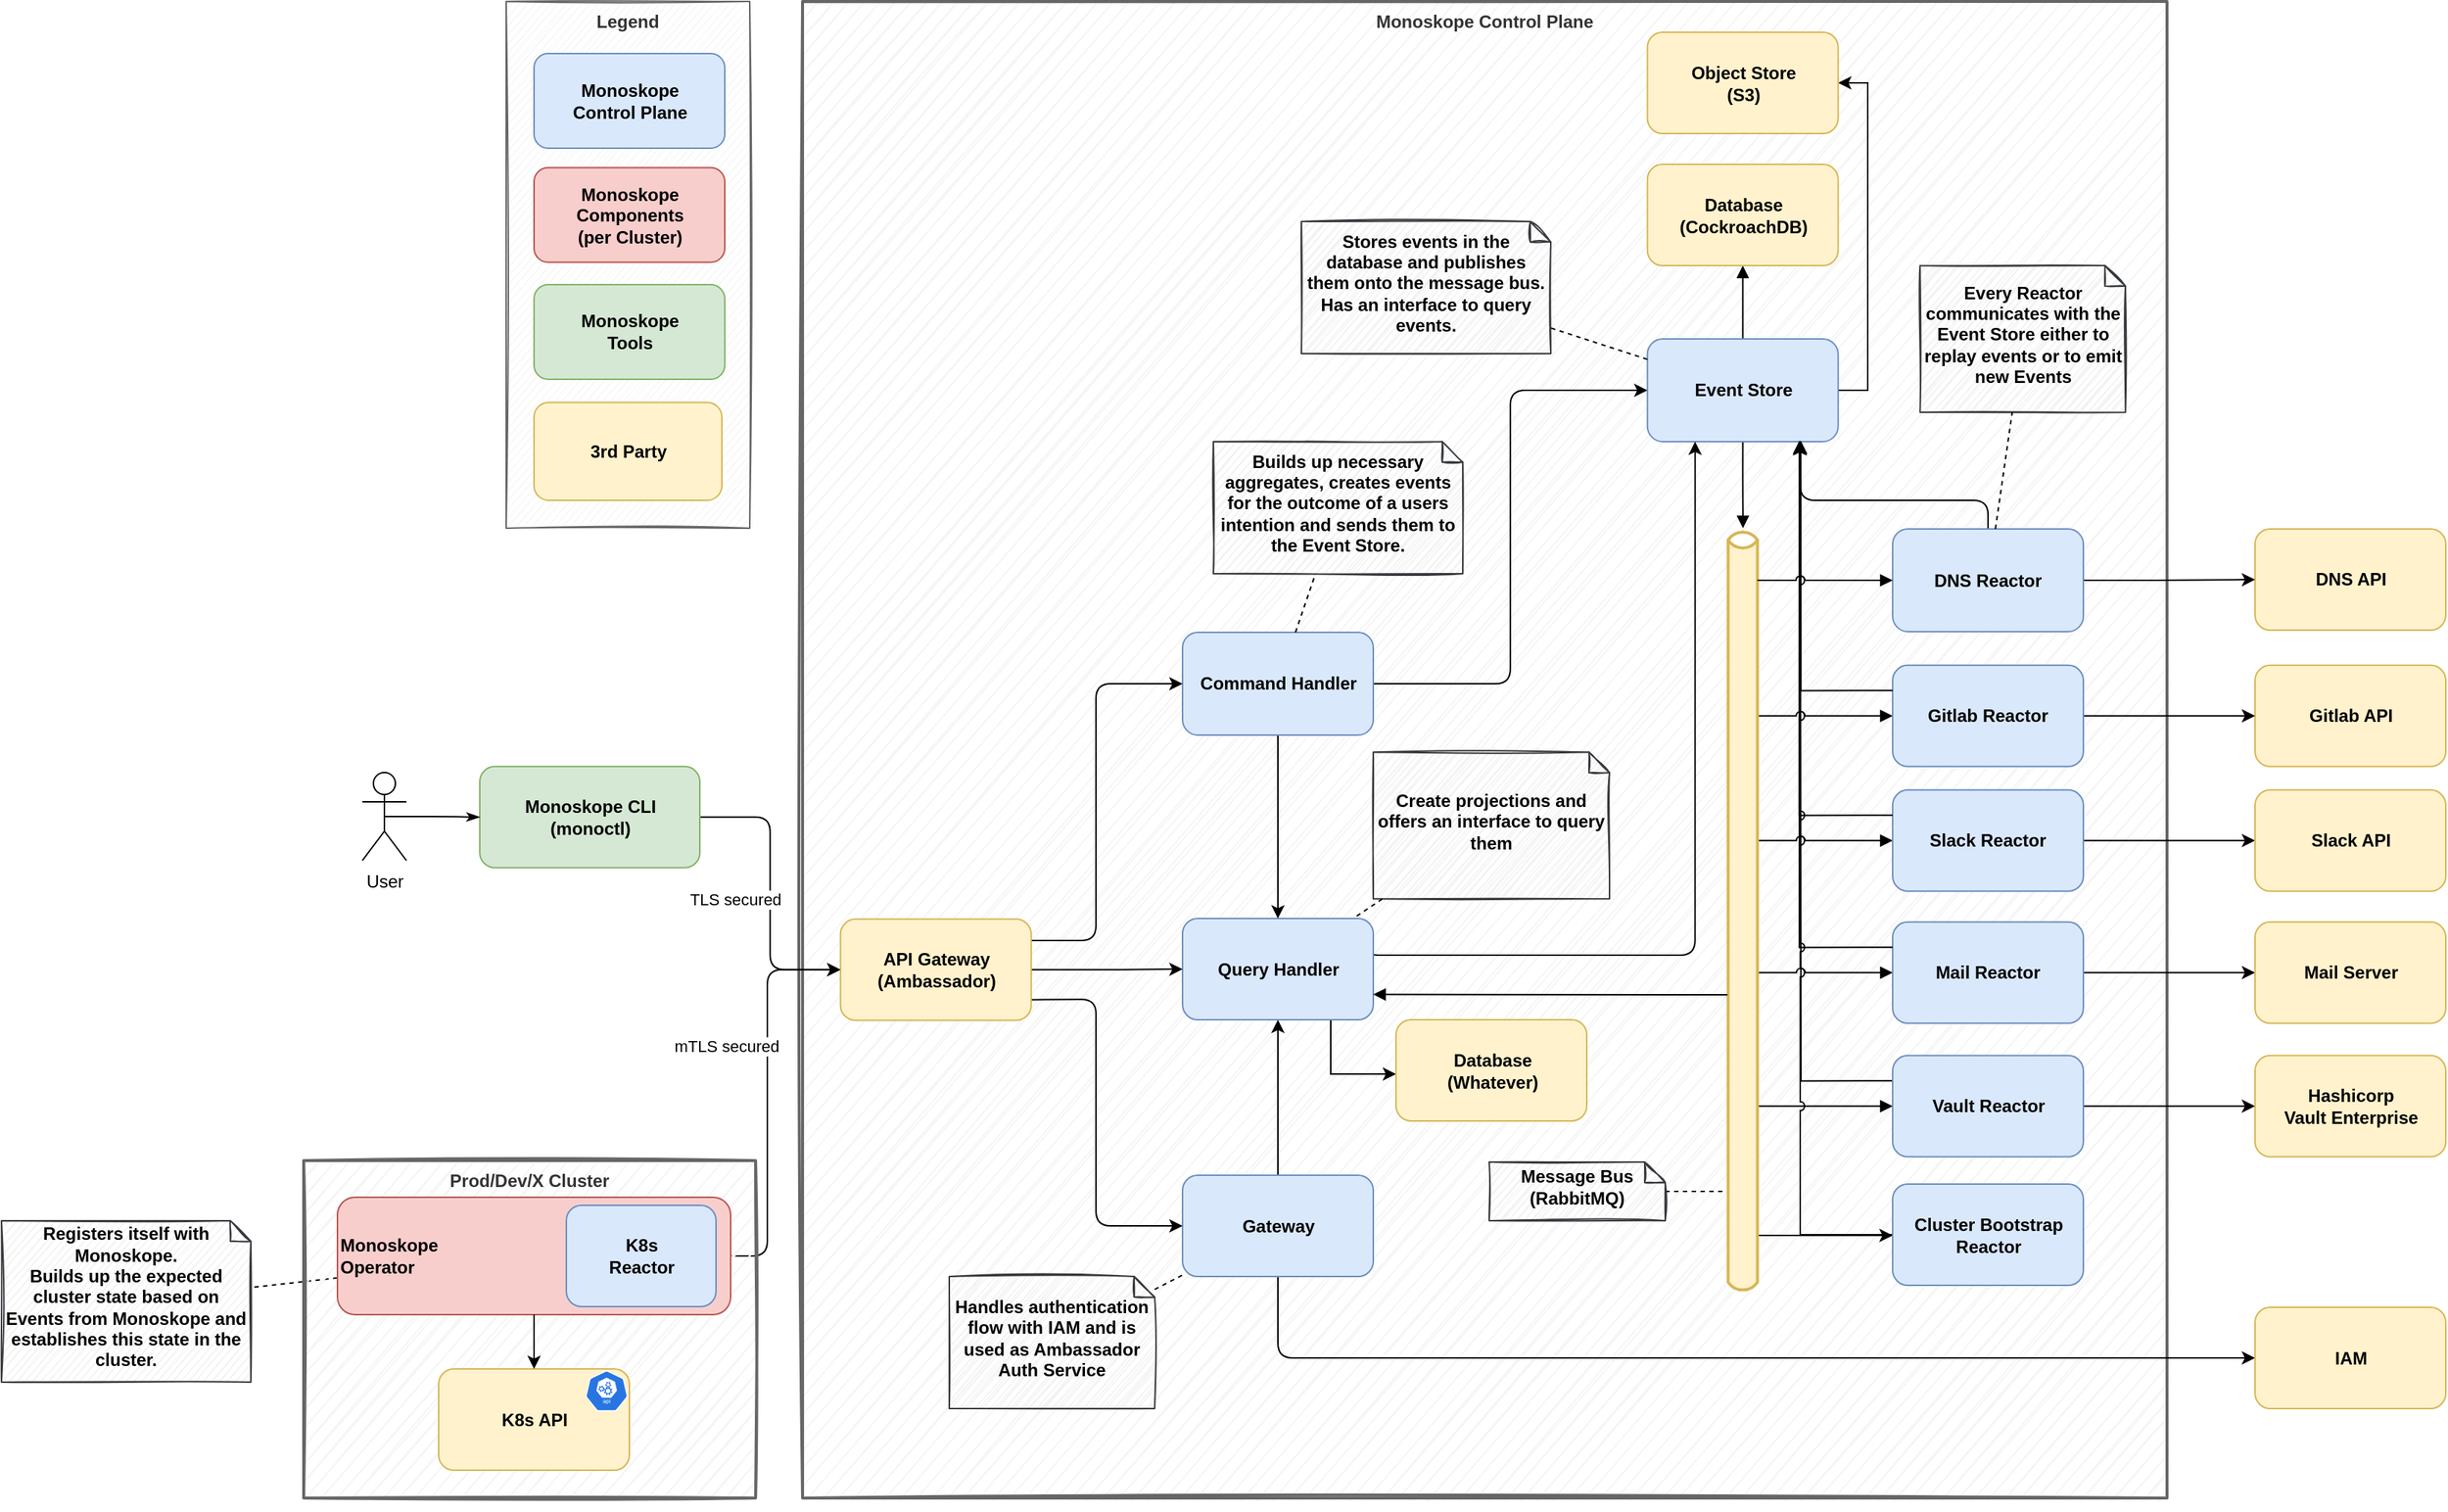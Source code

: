 <mxfile version="15.7.4" type="google"><diagram id="SGbLZNj3yh9Isk-d2bYR" name="Page-1"><mxGraphModel dx="3296" dy="1527" grid="0" gridSize="10" guides="1" tooltips="1" connect="1" arrows="1" fold="1" page="0" pageScale="1" pageWidth="1169" pageHeight="827" background="none" math="0" shadow="0" extFonts="Permanent Marker^https://fonts.googleapis.com/css?family=Permanent+Marker"><root><mxCell id="0"/><mxCell id="1" parent="0"/><mxCell id="U-aSnwew05tuNRAna6ra-5" value="Monoskope Control Plane" style="rounded=0;whiteSpace=wrap;html=1;horizontal=1;verticalAlign=top;fontStyle=1;align=center;labelPosition=center;verticalLabelPosition=middle;strokeWidth=2;labelBackgroundColor=none;shadow=0;sketch=1;fillColor=#f5f5f5;strokeColor=#666666;fontColor=#333333;" parent="1" vertex="1"><mxGeometry x="-100" y="-170" width="930" height="1020" as="geometry"/></mxCell><mxCell id="rC1X4ObYoTHLAGbS2XLQ-63" style="edgeStyle=orthogonalEdgeStyle;orthogonalLoop=1;jettySize=auto;html=1;entryX=0;entryY=0.5;entryDx=0;entryDy=0;" parent="1" source="rC1X4ObYoTHLAGbS2XLQ-64" target="ZnWo6h6wbn1s0phzMU5Q-3" edge="1"><mxGeometry relative="1" as="geometry"/></mxCell><mxCell id="rC1X4ObYoTHLAGbS2XLQ-64" value="&lt;div&gt;Monoskope CLI&lt;/div&gt;&lt;div&gt;(monoctl)&lt;br&gt;&lt;/div&gt;" style="html=1;dropTarget=0;align=center;fillColor=#d5e8d4;strokeColor=#82b366;fontStyle=1;rounded=1;" parent="1" vertex="1"><mxGeometry x="-320" y="351.43" width="150" height="69" as="geometry"/></mxCell><mxCell id="caEqWSf2xh2ev2g0q1uW-2" style="edgeStyle=orthogonalEdgeStyle;orthogonalLoop=1;jettySize=auto;html=1;exitX=0.5;exitY=1;exitDx=0;exitDy=0;entryX=0;entryY=0.5;entryDx=0;entryDy=0;" parent="1" source="rC1X4ObYoTHLAGbS2XLQ-73" target="xaQD0KuL5A7v5CLdUd_C-43" edge="1"><mxGeometry relative="1" as="geometry"><Array as="points"><mxPoint x="224" y="755"/></Array></mxGeometry></mxCell><mxCell id="PS-V4f92PFXoiEeSpZXg-1" style="edgeStyle=orthogonalEdgeStyle;rounded=0;orthogonalLoop=1;jettySize=auto;html=1;entryX=0.5;entryY=1;entryDx=0;entryDy=0;" parent="1" source="rC1X4ObYoTHLAGbS2XLQ-73" target="vSMXvsUza194xupWYMgM-17" edge="1"><mxGeometry relative="1" as="geometry"/></mxCell><mxCell id="rC1X4ObYoTHLAGbS2XLQ-73" value="&lt;div&gt;Gateway&lt;/div&gt;" style="html=1;dropTarget=0;align=center;fillColor=#dae8fc;strokeColor=#6c8ebf;fontStyle=1;rounded=1;" parent="1" vertex="1"><mxGeometry x="159" y="630" width="130" height="69" as="geometry"/></mxCell><mxCell id="vSMXvsUza194xupWYMgM-3" style="edgeStyle=none;orthogonalLoop=1;jettySize=auto;html=1;startArrow=none;startFill=0;endArrow=block;endFill=1;" parent="1" source="rC1X4ObYoTHLAGbS2XLQ-76" target="rC1X4ObYoTHLAGbS2XLQ-66" edge="1"><mxGeometry relative="1" as="geometry"><mxPoint x="170" y="174.517" as="targetPoint"/></mxGeometry></mxCell><mxCell id="8LtLgc1-dxKVXC6nbZOG-1" style="edgeStyle=orthogonalEdgeStyle;orthogonalLoop=1;jettySize=auto;html=1;exitX=0.5;exitY=1;exitDx=0;exitDy=0;startArrow=none;startFill=0;endArrow=block;endFill=1;" parent="1" source="rC1X4ObYoTHLAGbS2XLQ-76" edge="1"><mxGeometry relative="1" as="geometry"><mxPoint x="541" y="189" as="targetPoint"/></mxGeometry></mxCell><mxCell id="b0zRt_yy7SLrkE2Babir-2" style="edgeStyle=orthogonalEdgeStyle;orthogonalLoop=1;jettySize=auto;html=1;exitX=0.25;exitY=1;exitDx=0;exitDy=0;" parent="1" source="rC1X4ObYoTHLAGbS2XLQ-76" edge="1"><mxGeometry relative="1" as="geometry"><mxPoint x="508" y="130" as="targetPoint"/></mxGeometry></mxCell><mxCell id="eQcvw2bmBn9mX4tT3jIg-3" style="edgeStyle=orthogonalEdgeStyle;rounded=0;orthogonalLoop=1;jettySize=auto;html=1;entryX=1;entryY=0.5;entryDx=0;entryDy=0;" parent="1" source="rC1X4ObYoTHLAGbS2XLQ-76" target="eQcvw2bmBn9mX4tT3jIg-1" edge="1"><mxGeometry relative="1" as="geometry"><Array as="points"><mxPoint x="626" y="95"/><mxPoint x="626" y="-114"/></Array></mxGeometry></mxCell><mxCell id="rC1X4ObYoTHLAGbS2XLQ-76" value="Event Store" style="html=1;dropTarget=0;align=center;fillColor=#dae8fc;strokeColor=#6c8ebf;fontStyle=1;rounded=1;" parent="1" vertex="1"><mxGeometry x="475.84" y="60" width="130" height="70" as="geometry"/></mxCell><mxCell id="rC1X4ObYoTHLAGbS2XLQ-84" style="edgeStyle=orthogonalEdgeStyle;orthogonalLoop=1;jettySize=auto;html=1;entryX=0;entryY=0.5;entryDx=0;entryDy=0;" parent="1" source="rC1X4ObYoTHLAGbS2XLQ-85" target="rC1X4ObYoTHLAGbS2XLQ-99" edge="1"><mxGeometry relative="1" as="geometry"/></mxCell><mxCell id="xaQD0KuL5A7v5CLdUd_C-46" style="jumpStyle=none;orthogonalLoop=1;jettySize=auto;html=1;endArrow=none;endFill=0;startArrow=block;startFill=1;" parent="1" source="rC1X4ObYoTHLAGbS2XLQ-85" target="4nxv9BuZn09UWb1Kz6hf-1" edge="1"><mxGeometry relative="1" as="geometry"/></mxCell><mxCell id="U-aSnwew05tuNRAna6ra-4" style="edgeStyle=orthogonalEdgeStyle;rounded=0;orthogonalLoop=1;jettySize=auto;html=1;exitX=0;exitY=0.25;exitDx=0;exitDy=0;" parent="1" source="rC1X4ObYoTHLAGbS2XLQ-85" edge="1"><mxGeometry relative="1" as="geometry"><mxPoint x="580" y="130" as="targetPoint"/></mxGeometry></mxCell><mxCell id="rC1X4ObYoTHLAGbS2XLQ-85" value="Vault Reactor" style="html=1;dropTarget=0;align=center;fillColor=#dae8fc;strokeColor=#6c8ebf;fontStyle=1;rounded=1;" parent="1" vertex="1"><mxGeometry x="642.99" y="548.43" width="130" height="69" as="geometry"/></mxCell><mxCell id="rC1X4ObYoTHLAGbS2XLQ-99" value="&lt;div&gt;Hashicorp&lt;/div&gt;&lt;div&gt;Vault Enterprise&lt;/div&gt;" style="html=1;dropTarget=0;align=center;fillColor=#fff2cc;strokeColor=#d6b656;fontStyle=1;rounded=1;" parent="1" vertex="1"><mxGeometry x="890" y="548.43" width="130" height="69" as="geometry"/></mxCell><mxCell id="rC1X4ObYoTHLAGbS2XLQ-107" style="edgeStyle=orthogonalEdgeStyle;orthogonalLoop=1;jettySize=auto;html=1;entryX=0;entryY=0.5;entryDx=0;entryDy=0;endArrow=classicThin;endFill=1;exitX=0.5;exitY=0.5;exitDx=0;exitDy=0;exitPerimeter=0;" parent="1" source="rC1X4ObYoTHLAGbS2XLQ-108" target="rC1X4ObYoTHLAGbS2XLQ-64" edge="1"><mxGeometry relative="1" as="geometry"><mxPoint x="-360" y="386" as="sourcePoint"/></mxGeometry></mxCell><mxCell id="rC1X4ObYoTHLAGbS2XLQ-108" value="User" style="shape=umlActor;verticalLabelPosition=bottom;labelBackgroundColor=#ffffff;verticalAlign=top;html=1;align=center;rounded=1;" parent="1" vertex="1"><mxGeometry x="-400" y="355.5" width="30" height="60" as="geometry"/></mxCell><mxCell id="rC1X4ObYoTHLAGbS2XLQ-187" style="edgeStyle=orthogonalEdgeStyle;jumpStyle=arc;orthogonalLoop=1;jettySize=auto;html=1;exitX=0.5;exitY=0;exitDx=0;exitDy=0;entryX=0;entryY=0.5;entryDx=0;entryDy=0;entryPerimeter=0;endArrow=none;endFill=0;dashed=1;" parent="1" edge="1"><mxGeometry relative="1" as="geometry"><mxPoint x="414" y="392" as="sourcePoint"/></mxGeometry></mxCell><mxCell id="rC1X4ObYoTHLAGbS2XLQ-189" value="CRUD" style="edgeLabel;html=1;align=center;verticalAlign=middle;resizable=0;points=[];rounded=1;" parent="rC1X4ObYoTHLAGbS2XLQ-187" vertex="1" connectable="0"><mxGeometry x="-0.61" y="-2" relative="1" as="geometry"><mxPoint as="offset"/></mxGeometry></mxCell><mxCell id="rC1X4ObYoTHLAGbS2XLQ-188" style="edgeStyle=orthogonalEdgeStyle;jumpStyle=arc;orthogonalLoop=1;jettySize=auto;html=1;entryX=0.5;entryY=0;entryDx=0;entryDy=0;dashed=1;endArrow=none;endFill=0;" parent="1" edge="1"><mxGeometry relative="1" as="geometry"><Array as="points"><mxPoint x="625" y="310"/></Array><mxPoint x="590" y="310" as="sourcePoint"/></mxGeometry></mxCell><mxCell id="rC1X4ObYoTHLAGbS2XLQ-190" value="consumes" style="edgeLabel;html=1;align=center;verticalAlign=middle;resizable=0;points=[];rounded=1;" parent="rC1X4ObYoTHLAGbS2XLQ-188" vertex="1" connectable="0"><mxGeometry x="0.55" y="-1" relative="1" as="geometry"><mxPoint as="offset"/></mxGeometry></mxCell><mxCell id="4nxv9BuZn09UWb1Kz6hf-8" style="orthogonalLoop=1;jettySize=auto;html=1;startArrow=none;startFill=0;endArrow=none;endFill=0;dashed=1;" parent="1" source="xaQD0KuL5A7v5CLdUd_C-24" target="4nxv9BuZn09UWb1Kz6hf-1" edge="1"><mxGeometry relative="1" as="geometry"/></mxCell><mxCell id="xaQD0KuL5A7v5CLdUd_C-24" value="Message Bus&lt;br&gt;&lt;div&gt;(RabbitMQ)&lt;/div&gt;" style="shape=note;whiteSpace=wrap;html=1;size=14;verticalAlign=middle;align=center;spacingTop=-6;rounded=1;fillColor=#eeeeee;strokeColor=#36393d;fontStyle=1;sketch=1;" parent="1" vertex="1"><mxGeometry x="368" y="621" width="120" height="40" as="geometry"/></mxCell><mxCell id="xaQD0KuL5A7v5CLdUd_C-37" value="Gitlab API" style="html=1;dropTarget=0;align=center;fillColor=#fff2cc;strokeColor=#d6b656;fontStyle=1;rounded=1;" parent="1" vertex="1"><mxGeometry x="890" y="282.43" width="130" height="69" as="geometry"/></mxCell><mxCell id="xaQD0KuL5A7v5CLdUd_C-41" style="jumpStyle=arc;orthogonalLoop=1;jettySize=auto;html=1;endArrow=none;endFill=0;startArrow=block;startFill=1;" parent="1" source="xaQD0KuL5A7v5CLdUd_C-39" target="4nxv9BuZn09UWb1Kz6hf-1" edge="1"><mxGeometry relative="1" as="geometry"/></mxCell><mxCell id="xaQD0KuL5A7v5CLdUd_C-42" style="edgeStyle=orthogonalEdgeStyle;jumpStyle=none;orthogonalLoop=1;jettySize=auto;html=1;entryX=0;entryY=0.5;entryDx=0;entryDy=0;endArrow=classic;endFill=1;" parent="1" source="xaQD0KuL5A7v5CLdUd_C-39" target="xaQD0KuL5A7v5CLdUd_C-37" edge="1"><mxGeometry relative="1" as="geometry"/></mxCell><mxCell id="xaQD0KuL5A7v5CLdUd_C-39" value="Gitlab Reactor" style="html=1;dropTarget=0;align=center;fillColor=#dae8fc;strokeColor=#6c8ebf;fontStyle=1;whiteSpace=wrap;rounded=1;" parent="1" vertex="1"><mxGeometry x="642.99" y="282.43" width="130" height="69" as="geometry"/></mxCell><mxCell id="xaQD0KuL5A7v5CLdUd_C-43" value="IAM" style="html=1;dropTarget=0;align=center;fillColor=#fff2cc;strokeColor=#d6b656;fontStyle=1;rounded=1;" parent="1" vertex="1"><mxGeometry x="890" y="720" width="130" height="69" as="geometry"/></mxCell><mxCell id="LB87Y20r_FTJaXevpOS7-8" style="edgeStyle=orthogonalEdgeStyle;orthogonalLoop=1;jettySize=auto;html=1;entryX=0;entryY=0.5;entryDx=0;entryDy=0;" parent="1" source="LB87Y20r_FTJaXevpOS7-1" target="LB87Y20r_FTJaXevpOS7-3" edge="1"><mxGeometry relative="1" as="geometry"/></mxCell><mxCell id="LB87Y20r_FTJaXevpOS7-13" style="orthogonalLoop=1;jettySize=auto;html=1;endArrow=none;endFill=0;startArrow=block;startFill=1;jumpStyle=arc;" parent="1" source="LB87Y20r_FTJaXevpOS7-1" target="4nxv9BuZn09UWb1Kz6hf-1" edge="1"><mxGeometry relative="1" as="geometry"/></mxCell><mxCell id="LB87Y20r_FTJaXevpOS7-1" value="Slack Reactor" style="html=1;dropTarget=0;align=center;fillColor=#dae8fc;strokeColor=#6c8ebf;fontStyle=1;whiteSpace=wrap;rounded=1;" parent="1" vertex="1"><mxGeometry x="642.99" y="367.43" width="130" height="69" as="geometry"/></mxCell><mxCell id="LB87Y20r_FTJaXevpOS7-3" value="Slack API" style="html=1;dropTarget=0;align=center;fillColor=#fff2cc;strokeColor=#d6b656;fontStyle=1;rounded=1;" parent="1" vertex="1"><mxGeometry x="890" y="367.43" width="130" height="69" as="geometry"/></mxCell><mxCell id="LB87Y20r_FTJaXevpOS7-11" style="edgeStyle=orthogonalEdgeStyle;orthogonalLoop=1;jettySize=auto;html=1;entryX=0;entryY=0.5;entryDx=0;entryDy=0;" parent="1" source="LB87Y20r_FTJaXevpOS7-6" target="LB87Y20r_FTJaXevpOS7-9" edge="1"><mxGeometry relative="1" as="geometry"/></mxCell><mxCell id="LB87Y20r_FTJaXevpOS7-12" style="orthogonalLoop=1;jettySize=auto;html=1;endArrow=none;endFill=0;startArrow=block;startFill=1;jumpStyle=arc;" parent="1" source="LB87Y20r_FTJaXevpOS7-6" target="4nxv9BuZn09UWb1Kz6hf-1" edge="1"><mxGeometry relative="1" as="geometry"/></mxCell><mxCell id="LB87Y20r_FTJaXevpOS7-6" value="Mail Reactor" style="html=1;dropTarget=0;align=center;fillColor=#dae8fc;strokeColor=#6c8ebf;fontStyle=1;whiteSpace=wrap;rounded=1;" parent="1" vertex="1"><mxGeometry x="642.99" y="457.43" width="130" height="69" as="geometry"/></mxCell><mxCell id="LB87Y20r_FTJaXevpOS7-9" value="Mail Server" style="html=1;dropTarget=0;align=center;fillColor=#fff2cc;strokeColor=#d6b656;fontStyle=1;rounded=1;" parent="1" vertex="1"><mxGeometry x="890" y="457.43" width="130" height="69" as="geometry"/></mxCell><mxCell id="Z8m5HwAnbXPfM71AV9tx-4" style="edgeStyle=orthogonalEdgeStyle;rounded=0;orthogonalLoop=1;jettySize=auto;html=1;" parent="1" source="4nxv9BuZn09UWb1Kz6hf-1" target="Z8m5HwAnbXPfM71AV9tx-1" edge="1"><mxGeometry relative="1" as="geometry"><Array as="points"><mxPoint x="562" y="671"/><mxPoint x="562" y="671"/></Array></mxGeometry></mxCell><mxCell id="4nxv9BuZn09UWb1Kz6hf-1" value="" style="html=1;outlineConnect=0;gradientDirection=north;strokeWidth=2;shape=mxgraph.networks.bus;gradientDirection=north;perimeter=backbonePerimeter;backboneSize=20;rotation=-90;fillColor=#fff2cc;shadow=0;strokeColor=#d6b656;rounded=1;" parent="1" vertex="1"><mxGeometry x="280" y="441.68" width="521.68" height="16.5" as="geometry"/></mxCell><mxCell id="4nxv9BuZn09UWb1Kz6hf-35" value="DNS API" style="html=1;dropTarget=0;align=center;fillColor=#fff2cc;strokeColor=#d6b656;fontStyle=1;rounded=1;" parent="1" vertex="1"><mxGeometry x="890" y="189.5" width="130" height="69" as="geometry"/></mxCell><mxCell id="4nxv9BuZn09UWb1Kz6hf-37" style="edgeStyle=orthogonalEdgeStyle;orthogonalLoop=1;jettySize=auto;html=1;entryX=0;entryY=0.5;entryDx=0;entryDy=0;startArrow=none;startFill=0;endArrow=classic;endFill=1;exitX=1;exitY=0.5;exitDx=0;exitDy=0;" parent="1" source="4nxv9BuZn09UWb1Kz6hf-27" target="4nxv9BuZn09UWb1Kz6hf-35" edge="1"><mxGeometry relative="1" as="geometry"><mxPoint x="782.99" y="225" as="sourcePoint"/></mxGeometry></mxCell><mxCell id="Gcz_3IrdVHrg3jSrEg7f-9" value="Handles authentication flow with IAM and is used as Ambassador Auth Service" style="shape=note;whiteSpace=wrap;html=1;size=14;verticalAlign=middle;align=center;spacingTop=-6;rounded=1;fontStyle=1;fillColor=#eeeeee;strokeColor=#36393d;sketch=1;" parent="1" vertex="1"><mxGeometry y="699" width="140" height="90" as="geometry"/></mxCell><mxCell id="Gcz_3IrdVHrg3jSrEg7f-10" style="orthogonalLoop=1;jettySize=auto;html=1;endArrow=none;endFill=0;dashed=1;" parent="1" source="Gcz_3IrdVHrg3jSrEg7f-9" target="rC1X4ObYoTHLAGbS2XLQ-73" edge="1"><mxGeometry relative="1" as="geometry"><mxPoint x="-11.758" y="321.5" as="targetPoint"/><mxPoint x="20.146" y="301.0" as="sourcePoint"/></mxGeometry></mxCell><mxCell id="vSMXvsUza194xupWYMgM-8" style="edgeStyle=orthogonalEdgeStyle;orthogonalLoop=1;jettySize=auto;html=1;startArrow=none;startFill=0;" parent="1" source="4nxv9BuZn09UWb1Kz6hf-27" target="rC1X4ObYoTHLAGbS2XLQ-76" edge="1"><mxGeometry relative="1" as="geometry"><mxPoint x="360" y="200" as="targetPoint"/><Array as="points"><mxPoint x="708" y="170"/><mxPoint x="580" y="170"/></Array></mxGeometry></mxCell><mxCell id="4nxv9BuZn09UWb1Kz6hf-27" value="DNS Reactor" style="html=1;dropTarget=0;align=center;fillColor=#dae8fc;strokeColor=#6c8ebf;fontStyle=1;whiteSpace=wrap;rounded=1;" parent="1" vertex="1"><mxGeometry x="642.99" y="189.5" width="130" height="70" as="geometry"/></mxCell><mxCell id="vSMXvsUza194xupWYMgM-9" value="Every Reactor communicates with the Event Store either to replay events or to emit new Events" style="shape=note;whiteSpace=wrap;html=1;size=14;verticalAlign=middle;align=center;spacingTop=-6;rounded=1;fillColor=#eeeeee;strokeColor=#36393d;fontStyle=1;sketch=1;" parent="1" vertex="1"><mxGeometry x="661.68" y="10" width="140" height="100" as="geometry"/></mxCell><mxCell id="vSMXvsUza194xupWYMgM-10" style="orthogonalLoop=1;jettySize=auto;html=1;endArrow=none;endFill=0;dashed=1;" parent="1" source="4nxv9BuZn09UWb1Kz6hf-27" target="vSMXvsUza194xupWYMgM-9" edge="1"><mxGeometry relative="1" as="geometry"><mxPoint x="349.095" y="522.5" as="targetPoint"/><mxPoint x="306.425" y="563.5" as="sourcePoint"/></mxGeometry></mxCell><mxCell id="b0zRt_yy7SLrkE2Babir-8" style="edgeStyle=orthogonalEdgeStyle;orthogonalLoop=1;jettySize=auto;html=1;exitX=0.994;exitY=0.345;exitDx=0;exitDy=0;entryX=0.25;entryY=1;entryDx=0;entryDy=0;exitPerimeter=0;" parent="1" source="vSMXvsUza194xupWYMgM-17" target="rC1X4ObYoTHLAGbS2XLQ-76" edge="1"><mxGeometry relative="1" as="geometry"><Array as="points"><mxPoint x="288" y="480"/><mxPoint x="508" y="480"/></Array></mxGeometry></mxCell><mxCell id="QvVanTdsiJWpq2svHIBh-2" style="edgeStyle=orthogonalEdgeStyle;rounded=0;orthogonalLoop=1;jettySize=auto;html=1;" edge="1" parent="1" source="vSMXvsUza194xupWYMgM-17" target="QvVanTdsiJWpq2svHIBh-1"><mxGeometry relative="1" as="geometry"><Array as="points"><mxPoint x="260" y="561"/></Array></mxGeometry></mxCell><mxCell id="vSMXvsUza194xupWYMgM-17" value="Query Handler" style="html=1;dropTarget=0;align=center;fillColor=#dae8fc;strokeColor=#6c8ebf;fontStyle=1;rounded=1;" parent="1" vertex="1"><mxGeometry x="159" y="455" width="130" height="69" as="geometry"/></mxCell><mxCell id="rC1X4ObYoTHLAGbS2XLQ-66" value="Database&lt;br&gt;(CockroachDB)" style="html=1;dropTarget=0;align=center;fillColor=#fff2cc;strokeColor=#d6b656;fontStyle=1;rounded=1;" parent="1" vertex="1"><mxGeometry x="475.84" y="-59" width="130" height="69" as="geometry"/></mxCell><mxCell id="WfUomhLfYtH8Hv3crZXg-5" value="Create projections and offers an interface to query them" style="shape=note;whiteSpace=wrap;html=1;size=14;verticalAlign=middle;align=center;spacingTop=-6;rounded=1;fillColor=#eeeeee;strokeColor=#36393d;fontStyle=1;sketch=1;" parent="1" vertex="1"><mxGeometry x="289" y="341.68" width="161" height="100" as="geometry"/></mxCell><mxCell id="WfUomhLfYtH8Hv3crZXg-6" style="orthogonalLoop=1;jettySize=auto;html=1;endArrow=none;endFill=0;dashed=1;" parent="1" source="WfUomhLfYtH8Hv3crZXg-5" target="vSMXvsUza194xupWYMgM-17" edge="1"><mxGeometry relative="1" as="geometry"><mxPoint x="200.818" y="534.43" as="targetPoint"/><mxPoint x="165.372" y="585" as="sourcePoint"/></mxGeometry></mxCell><mxCell id="b0zRt_yy7SLrkE2Babir-1" style="edgeStyle=orthogonalEdgeStyle;orthogonalLoop=1;jettySize=auto;html=1;entryX=0.5;entryY=0;entryDx=0;entryDy=0;" parent="1" source="WfUomhLfYtH8Hv3crZXg-17" target="vSMXvsUza194xupWYMgM-17" edge="1"><mxGeometry relative="1" as="geometry"/></mxCell><mxCell id="b0zRt_yy7SLrkE2Babir-6" style="edgeStyle=orthogonalEdgeStyle;orthogonalLoop=1;jettySize=auto;html=1;entryX=0;entryY=0.5;entryDx=0;entryDy=0;" parent="1" source="WfUomhLfYtH8Hv3crZXg-17" target="rC1X4ObYoTHLAGbS2XLQ-76" edge="1"><mxGeometry relative="1" as="geometry"/></mxCell><mxCell id="WfUomhLfYtH8Hv3crZXg-17" value="Command Handler" style="html=1;dropTarget=0;align=center;fillColor=#dae8fc;strokeColor=#6c8ebf;fontStyle=1;rounded=1;" parent="1" vertex="1"><mxGeometry x="159" y="260" width="130" height="70" as="geometry"/></mxCell><mxCell id="JyVuAMbfw8M3TifugAFc-2" value="Builds up necessary aggregates, creates events for the outcome of a users intention and sends them to the Event Store." style="shape=note;whiteSpace=wrap;html=1;size=14;verticalAlign=middle;align=center;spacingTop=-6;rounded=1;fillColor=#eeeeee;strokeColor=#36393d;fontStyle=1;sketch=1;" parent="1" vertex="1"><mxGeometry x="180.0" y="130" width="170" height="90" as="geometry"/></mxCell><mxCell id="JyVuAMbfw8M3TifugAFc-3" style="orthogonalLoop=1;jettySize=auto;html=1;endArrow=none;endFill=0;dashed=1;" parent="1" source="WfUomhLfYtH8Hv3crZXg-17" target="JyVuAMbfw8M3TifugAFc-2" edge="1"><mxGeometry relative="1" as="geometry"><mxPoint x="295.188" y="416.5" as="targetPoint"/><mxPoint x="247.5" y="455.43" as="sourcePoint"/></mxGeometry></mxCell><mxCell id="JyVuAMbfw8M3TifugAFc-4" value="Stores events in the database and publishes them onto the message bus. Has an interface to query events." style="shape=note;whiteSpace=wrap;html=1;size=14;verticalAlign=middle;align=center;spacingTop=-6;rounded=1;fillColor=#eeeeee;strokeColor=#36393d;fontStyle=1;sketch=1;" parent="1" vertex="1"><mxGeometry x="240" y="-20" width="170" height="90" as="geometry"/></mxCell><mxCell id="JyVuAMbfw8M3TifugAFc-5" style="orthogonalLoop=1;jettySize=auto;html=1;endArrow=none;endFill=0;dashed=1;" parent="1" source="rC1X4ObYoTHLAGbS2XLQ-76" target="JyVuAMbfw8M3TifugAFc-4" edge="1"><mxGeometry relative="1" as="geometry"><mxPoint x="319" y="283.52" as="targetPoint"/><mxPoint x="290" y="289.838" as="sourcePoint"/></mxGeometry></mxCell><mxCell id="ZnWo6h6wbn1s0phzMU5Q-9" style="edgeStyle=orthogonalEdgeStyle;orthogonalLoop=1;jettySize=auto;html=1;entryX=0;entryY=0.5;entryDx=0;entryDy=0;" parent="1" source="ZnWo6h6wbn1s0phzMU5Q-3" target="WfUomhLfYtH8Hv3crZXg-17" edge="1"><mxGeometry relative="1" as="geometry"><Array as="points"><mxPoint x="100" y="470"/><mxPoint x="100" y="295"/></Array></mxGeometry></mxCell><mxCell id="ZnWo6h6wbn1s0phzMU5Q-10" style="edgeStyle=orthogonalEdgeStyle;orthogonalLoop=1;jettySize=auto;html=1;exitX=0.991;exitY=0.797;exitDx=0;exitDy=0;exitPerimeter=0;" parent="1" source="ZnWo6h6wbn1s0phzMU5Q-3" target="rC1X4ObYoTHLAGbS2XLQ-73" edge="1"><mxGeometry relative="1" as="geometry"><Array as="points"><mxPoint x="56" y="510"/><mxPoint x="100" y="510"/><mxPoint x="100" y="665"/></Array></mxGeometry></mxCell><mxCell id="ZnWo6h6wbn1s0phzMU5Q-11" style="edgeStyle=orthogonalEdgeStyle;orthogonalLoop=1;jettySize=auto;html=1;entryX=0;entryY=0.5;entryDx=0;entryDy=0;" parent="1" source="ZnWo6h6wbn1s0phzMU5Q-3" target="vSMXvsUza194xupWYMgM-17" edge="1"><mxGeometry relative="1" as="geometry"/></mxCell><mxCell id="ZnWo6h6wbn1s0phzMU5Q-3" value="&lt;div&gt;API Gateway&lt;/div&gt;&lt;div&gt;(Ambassador)&lt;/div&gt;" style="html=1;dropTarget=0;align=center;fillColor=#fff2cc;strokeColor=#d6b656;fontStyle=1;rounded=1;" parent="1" vertex="1"><mxGeometry x="-74.16" y="455.43" width="130" height="69" as="geometry"/></mxCell><mxCell id="vSMXvsUza194xupWYMgM-20" style="orthogonalLoop=1;jettySize=auto;html=1;startArrow=block;startFill=1;endArrow=none;endFill=0;exitX=1;exitY=0.75;exitDx=0;exitDy=0;jumpStyle=arc;" parent="1" source="vSMXvsUza194xupWYMgM-17" target="4nxv9BuZn09UWb1Kz6hf-1" edge="1"><mxGeometry relative="1" as="geometry"><mxPoint x="530" y="490" as="targetPoint"/><mxPoint x="500" y="400" as="sourcePoint"/><Array as="points"><mxPoint x="410" y="507"/></Array></mxGeometry></mxCell><mxCell id="caEqWSf2xh2ev2g0q1uW-4" value="&lt;div&gt;Registers itself with Monoskope.&lt;/div&gt;&lt;div&gt;Builds up the expected cluster state based on Events from Monoskope and establishes this state in the cluster.&lt;br&gt;&lt;/div&gt;" style="shape=note;whiteSpace=wrap;html=1;size=14;verticalAlign=middle;align=center;spacingTop=-6;rounded=1;fontStyle=1;labelBorderColor=none;labelBackgroundColor=none;fillColor=#eeeeee;strokeColor=#36393d;sketch=1;" parent="1" vertex="1"><mxGeometry x="-646" y="661" width="170" height="110" as="geometry"/></mxCell><mxCell id="caEqWSf2xh2ev2g0q1uW-5" style="orthogonalLoop=1;jettySize=auto;html=1;endArrow=none;endFill=0;dashed=1;" parent="1" source="xaQD0KuL5A7v5CLdUd_C-16" target="caEqWSf2xh2ev2g0q1uW-4" edge="1"><mxGeometry relative="1" as="geometry"><mxPoint x="-614.812" y="1236.32" as="targetPoint"/><mxPoint x="-674.042" y="1079.82" as="sourcePoint"/></mxGeometry></mxCell><mxCell id="eQcvw2bmBn9mX4tT3jIg-1" value="&lt;div&gt;Object Store&lt;/div&gt;&lt;div&gt;(S3)&lt;/div&gt;" style="html=1;dropTarget=0;align=center;fillColor=#fff2cc;strokeColor=#d6b656;fontStyle=1;rounded=1;" parent="1" vertex="1"><mxGeometry x="475.84" y="-149" width="130" height="69" as="geometry"/></mxCell><mxCell id="4nxv9BuZn09UWb1Kz6hf-29" style="jumpStyle=arc;orthogonalLoop=1;jettySize=auto;html=1;exitX=0;exitY=0.5;exitDx=0;exitDy=0;endArrow=none;endFill=0;startArrow=block;startFill=1;" parent="1" source="4nxv9BuZn09UWb1Kz6hf-27" target="4nxv9BuZn09UWb1Kz6hf-1" edge="1"><mxGeometry relative="1" as="geometry"><mxPoint x="652.99" y="327" as="sourcePoint"/><mxPoint x="508.983" y="225" as="targetPoint"/></mxGeometry></mxCell><mxCell id="U-aSnwew05tuNRAna6ra-3" style="edgeStyle=orthogonalEdgeStyle;rounded=0;orthogonalLoop=1;jettySize=auto;html=1;exitX=0;exitY=0.25;exitDx=0;exitDy=0;entryX=0.797;entryY=1.002;entryDx=0;entryDy=0;entryPerimeter=0;" parent="1" source="LB87Y20r_FTJaXevpOS7-6" target="rC1X4ObYoTHLAGbS2XLQ-76" edge="1"><mxGeometry relative="1" as="geometry"/></mxCell><mxCell id="U-aSnwew05tuNRAna6ra-2" style="edgeStyle=orthogonalEdgeStyle;rounded=0;orthogonalLoop=1;jettySize=auto;html=1;exitX=0;exitY=0.25;exitDx=0;exitDy=0;entryX=0.797;entryY=0.99;entryDx=0;entryDy=0;entryPerimeter=0;" parent="1" source="LB87Y20r_FTJaXevpOS7-1" target="rC1X4ObYoTHLAGbS2XLQ-76" edge="1"><mxGeometry relative="1" as="geometry"><mxPoint x="580" y="140" as="targetPoint"/></mxGeometry></mxCell><mxCell id="U-aSnwew05tuNRAna6ra-1" style="edgeStyle=orthogonalEdgeStyle;rounded=0;orthogonalLoop=1;jettySize=auto;html=1;exitX=0;exitY=0.25;exitDx=0;exitDy=0;entryX=0.804;entryY=0.99;entryDx=0;entryDy=0;entryPerimeter=0;" parent="1" source="xaQD0KuL5A7v5CLdUd_C-39" target="rC1X4ObYoTHLAGbS2XLQ-76" edge="1"><mxGeometry relative="1" as="geometry"/></mxCell><mxCell id="u8X_PEHGbhf1ZynVb8I3-1" style="edgeStyle=orthogonalEdgeStyle;rounded=0;orthogonalLoop=1;jettySize=auto;html=1;exitX=0.5;exitY=1;exitDx=0;exitDy=0;" parent="1" source="U-aSnwew05tuNRAna6ra-5" target="U-aSnwew05tuNRAna6ra-5" edge="1"><mxGeometry relative="1" as="geometry"/></mxCell><mxCell id="VjfXcIrnMaeJMB5AVeSc-1" value="TLS secured" style="edgeLabel;html=1;align=center;verticalAlign=middle;resizable=0;points=[];rounded=1;" parent="1" vertex="1" connectable="0"><mxGeometry x="-146.0" y="441.68" as="geometry"/></mxCell><mxCell id="caEqWSf2xh2ev2g0q1uW-3" style="edgeStyle=orthogonalEdgeStyle;orthogonalLoop=1;jettySize=auto;html=1;entryX=0;entryY=0.5;entryDx=0;entryDy=0;exitX=1;exitY=0.5;exitDx=0;exitDy=0;" parent="1" source="xaQD0KuL5A7v5CLdUd_C-16" target="ZnWo6h6wbn1s0phzMU5Q-3" edge="1"><mxGeometry relative="1" as="geometry"><Array as="points"><mxPoint x="-124" y="685"/><mxPoint x="-124" y="490"/></Array></mxGeometry></mxCell><mxCell id="TbeBHGZawZqR6iPBO9yi-1" value="mTLS secured" style="edgeLabel;html=1;align=center;verticalAlign=middle;resizable=0;points=[];rounded=1;" parent="caEqWSf2xh2ev2g0q1uW-3" vertex="1" connectable="0"><mxGeometry x="0.236" y="4" relative="1" as="geometry"><mxPoint x="-24" y="-1" as="offset"/></mxGeometry></mxCell><mxCell id="Z8m5HwAnbXPfM71AV9tx-2" style="edgeStyle=orthogonalEdgeStyle;rounded=0;orthogonalLoop=1;jettySize=auto;html=1;entryX=0.801;entryY=1;entryDx=0;entryDy=0;entryPerimeter=0;jumpStyle=arc;" parent="1" source="Z8m5HwAnbXPfM71AV9tx-1" target="rC1X4ObYoTHLAGbS2XLQ-76" edge="1"><mxGeometry relative="1" as="geometry"/></mxCell><mxCell id="Z8m5HwAnbXPfM71AV9tx-1" value="&lt;div&gt;Cluster Bootstrap&lt;/div&gt;&lt;div&gt;Reactor&lt;br&gt;&lt;/div&gt;" style="html=1;dropTarget=0;align=center;fillColor=#dae8fc;strokeColor=#6c8ebf;fontStyle=1;rounded=1;" parent="1" vertex="1"><mxGeometry x="642.99" y="636" width="130" height="69" as="geometry"/></mxCell><mxCell id="VmhyXdG1RrhpMIejino8-1" value="" style="group;fillColor=none;" parent="1" vertex="1" connectable="0"><mxGeometry x="-302" y="-170" width="166" height="359" as="geometry"/></mxCell><mxCell id="rC1X4ObYoTHLAGbS2XLQ-62" value="Legend" style="whiteSpace=wrap;html=1;verticalAlign=top;align=center;fontStyle=1;glass=0;shadow=0;rounded=0;sketch=1;fillColor=#f5f5f5;strokeColor=#666666;fontColor=#333333;" parent="VmhyXdG1RrhpMIejino8-1" vertex="1"><mxGeometry width="166" height="359" as="geometry"/></mxCell><mxCell id="rC1X4ObYoTHLAGbS2XLQ-87" value="&lt;div&gt;Monoskope&lt;br&gt;&lt;/div&gt;&lt;div&gt;Control Plane&lt;/div&gt;" style="html=1;dropTarget=0;align=center;fillColor=#dae8fc;strokeColor=#6c8ebf;fontStyle=1;rounded=1;" parent="VmhyXdG1RrhpMIejino8-1" vertex="1"><mxGeometry x="19" y="35.5" width="130" height="64.5" as="geometry"/></mxCell><mxCell id="rC1X4ObYoTHLAGbS2XLQ-89" value="3rd Party" style="html=1;dropTarget=0;align=center;fillColor=#fff2cc;strokeColor=#d6b656;fontStyle=1;rounded=1;" parent="VmhyXdG1RrhpMIejino8-1" vertex="1"><mxGeometry x="19" y="273.25" width="128" height="66.75" as="geometry"/></mxCell><mxCell id="rC1X4ObYoTHLAGbS2XLQ-91" value="&lt;div&gt;Monoskope&lt;/div&gt;&lt;div&gt;Tools&lt;br&gt;&lt;/div&gt;" style="html=1;dropTarget=0;align=center;fillColor=#d5e8d4;strokeColor=#82b366;fontStyle=1;rounded=1;" parent="VmhyXdG1RrhpMIejino8-1" vertex="1"><mxGeometry x="19" y="193" width="130" height="64.5" as="geometry"/></mxCell><mxCell id="rC1X4ObYoTHLAGbS2XLQ-113" value="&lt;div&gt;Monoskope&lt;/div&gt;&lt;div&gt;Components&lt;/div&gt;&lt;div&gt;(per Cluster)&lt;/div&gt;" style="html=1;dropTarget=0;align=center;fillColor=#f8cecc;strokeColor=#b85450;fontStyle=1;rounded=1;" parent="VmhyXdG1RrhpMIejino8-1" vertex="1"><mxGeometry x="19" y="113.25" width="130" height="64.5" as="geometry"/></mxCell><mxCell id="u8X_PEHGbhf1ZynVb8I3-3" style="edgeStyle=orthogonalEdgeStyle;rounded=0;orthogonalLoop=1;jettySize=auto;html=1;exitX=0.5;exitY=1;exitDx=0;exitDy=0;" parent="VmhyXdG1RrhpMIejino8-1" source="rC1X4ObYoTHLAGbS2XLQ-91" target="rC1X4ObYoTHLAGbS2XLQ-91" edge="1"><mxGeometry x="-501" y="-91" as="geometry"/></mxCell><mxCell id="VmhyXdG1RrhpMIejino8-2" value="" style="group" parent="1" vertex="1" connectable="0"><mxGeometry x="-440" y="620" width="308" height="230" as="geometry"/></mxCell><mxCell id="U-aSnwew05tuNRAna6ra-9" value="Prod/Dev/X Cluster" style="rounded=0;whiteSpace=wrap;html=1;horizontal=1;verticalAlign=top;fontStyle=1;align=center;labelPosition=center;verticalLabelPosition=middle;strokeWidth=2;shadow=0;sketch=1;fillColor=#f5f5f5;strokeColor=#666666;fontColor=#333333;" parent="VmhyXdG1RrhpMIejino8-2" vertex="1"><mxGeometry width="308" height="230" as="geometry"/></mxCell><mxCell id="U-aSnwew05tuNRAna6ra-8" value="" style="group" parent="VmhyXdG1RrhpMIejino8-2" vertex="1" connectable="0"><mxGeometry x="92" y="142" width="130" height="69" as="geometry"/></mxCell><mxCell id="rC1X4ObYoTHLAGbS2XLQ-138" value="K8s API" style="html=1;dropTarget=0;align=center;fillColor=#fff2cc;strokeColor=#d6b656;fontStyle=1;rounded=1;" parent="U-aSnwew05tuNRAna6ra-8" vertex="1"><mxGeometry width="130" height="69" as="geometry"/></mxCell><mxCell id="4nxv9BuZn09UWb1Kz6hf-38" value="" style="html=1;dashed=0;whitespace=wrap;fillColor=#2875E2;strokeColor=#ffffff;points=[[0.005,0.63,0],[0.1,0.2,0],[0.9,0.2,0],[0.5,0,0],[0.995,0.63,0],[0.72,0.99,0],[0.5,1,0],[0.28,0.99,0]];shape=mxgraph.kubernetes.icon;prIcon=api;shadow=0;rounded=1;" parent="U-aSnwew05tuNRAna6ra-8" vertex="1"><mxGeometry x="100" width="29" height="30" as="geometry"/></mxCell><mxCell id="LPPssE7AVr8R5_cLnaM--1" value="" style="group;align=left;" parent="VmhyXdG1RrhpMIejino8-2" vertex="1" connectable="0"><mxGeometry x="23" y="25" width="268" height="80" as="geometry"/></mxCell><mxCell id="xaQD0KuL5A7v5CLdUd_C-16" value="&lt;div&gt;Monoskope&lt;/div&gt;Operator" style="html=1;dropTarget=0;align=left;fillColor=#f8cecc;strokeColor=#b85450;fontStyle=1;rounded=1;" parent="LPPssE7AVr8R5_cLnaM--1" vertex="1"><mxGeometry width="268" height="80" as="geometry"/></mxCell><mxCell id="LPPssE7AVr8R5_cLnaM--2" value="&lt;div&gt;K8s&lt;/div&gt;&lt;div&gt;Reactor&lt;/div&gt;" style="html=1;dropTarget=0;align=center;fillColor=#dae8fc;strokeColor=#6c8ebf;fontStyle=1;rounded=1;" parent="LPPssE7AVr8R5_cLnaM--1" vertex="1"><mxGeometry x="156" y="5.5" width="102" height="69" as="geometry"/></mxCell><mxCell id="xaQD0KuL5A7v5CLdUd_C-23" style="edgeStyle=orthogonalEdgeStyle;orthogonalLoop=1;jettySize=auto;html=1;" parent="VmhyXdG1RrhpMIejino8-2" source="xaQD0KuL5A7v5CLdUd_C-16" target="rC1X4ObYoTHLAGbS2XLQ-138" edge="1"><mxGeometry relative="1" as="geometry"/></mxCell><mxCell id="QvVanTdsiJWpq2svHIBh-1" value="Database&lt;br&gt;(Whatever)" style="html=1;dropTarget=0;align=center;fillColor=#fff2cc;strokeColor=#d6b656;fontStyle=1;rounded=1;" vertex="1" parent="1"><mxGeometry x="304.5" y="524" width="130" height="69" as="geometry"/></mxCell></root></mxGraphModel></diagram></mxfile>